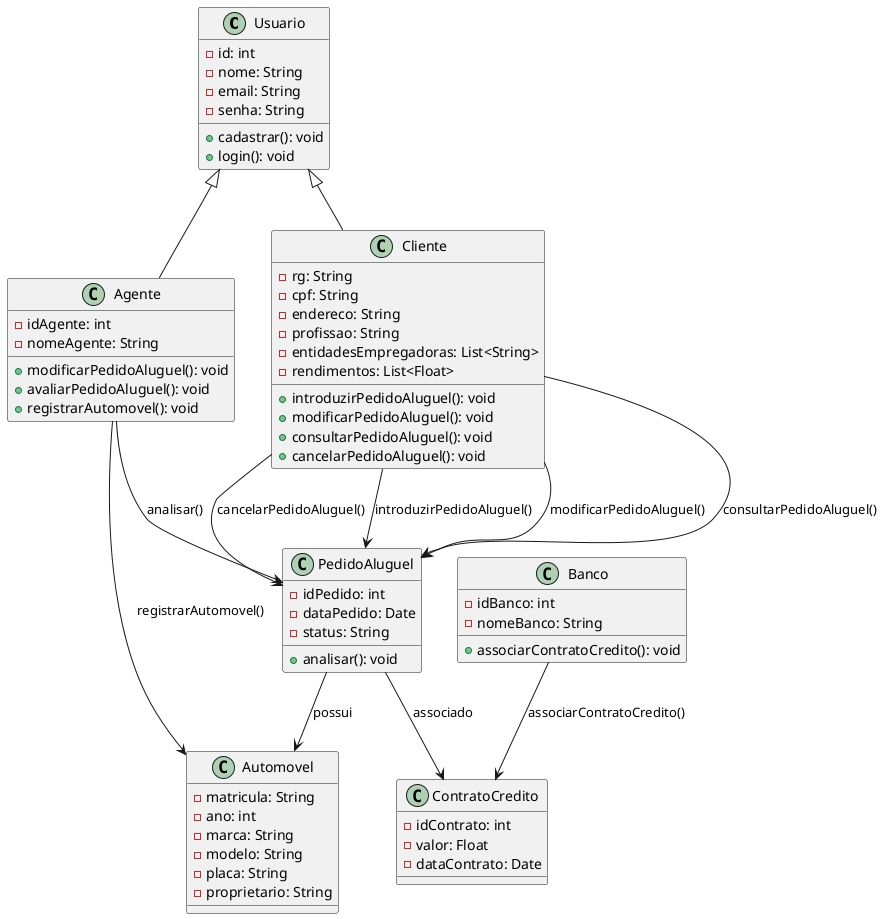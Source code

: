 @startuml

' Define classes
class Usuario {
  -id: int
  -nome: String
  -email: String
  -senha: String
  +cadastrar(): void
  +login(): void
}

class Cliente {
  -rg: String
  -cpf: String
  -endereco: String
  -profissao: String
  -entidadesEmpregadoras: List<String>
  -rendimentos: List<Float>
  +introduzirPedidoAluguel(): void
  +modificarPedidoAluguel(): void
  +consultarPedidoAluguel(): void
  +cancelarPedidoAluguel(): void
}

class Agente {
  -idAgente: int
  -nomeAgente: String
  +modificarPedidoAluguel(): void
  +avaliarPedidoAluguel(): void
  +registrarAutomovel(): void
}

class Banco {
  -idBanco: int
  -nomeBanco: String
  +associarContratoCredito(): void
}

class PedidoAluguel {
  -idPedido: int
  -dataPedido: Date
  -status: String
  +analisar(): void
}

class Automovel {
  -matricula: String
  -ano: int
  -marca: String
  -modelo: String
  -placa: String
  -proprietario: String
}

class ContratoCredito {
  -idContrato: int
  -valor: Float
  -dataContrato: Date
}

Usuario <|-- Cliente
Usuario <|-- Agente
Agente --> PedidoAluguel : analisar()
Cliente --> PedidoAluguel : introduzirPedidoAluguel()
Cliente --> PedidoAluguel : modificarPedidoAluguel()
Cliente --> PedidoAluguel : consultarPedidoAluguel()
Cliente --> PedidoAluguel : cancelarPedidoAluguel()
Agente --> Automovel : registrarAutomovel()
Banco --> ContratoCredito : associarContratoCredito()
PedidoAluguel --> Automovel : possui
PedidoAluguel --> ContratoCredito : associado

@enduml
